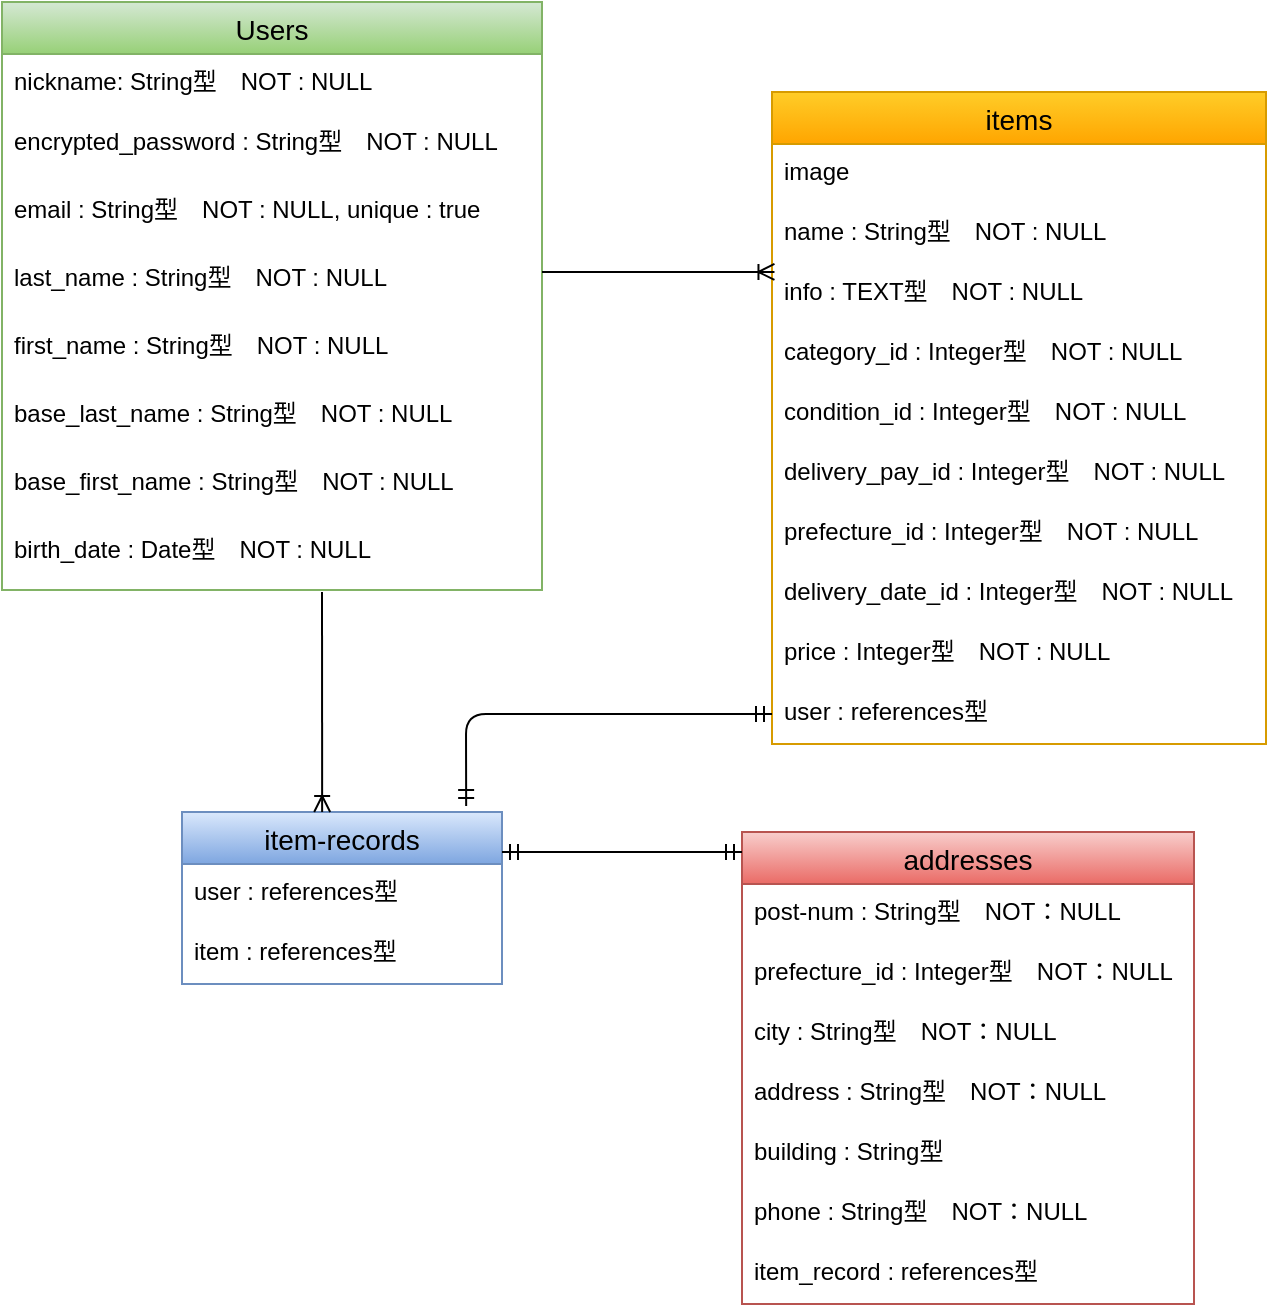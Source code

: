 <mxfile version="14.2.4" type="embed">
    <diagram id="Jnq8uzEg_NL541deuf7z" name="ページ1">
        <mxGraphModel dx="1072" dy="388" grid="1" gridSize="10" guides="1" tooltips="1" connect="1" arrows="1" fold="1" page="1" pageScale="1" pageWidth="827" pageHeight="1169" math="0" shadow="0">
            <root>
                <mxCell id="0"/>
                <mxCell id="1" parent="0"/>
                <mxCell id="2" value="Users" style="swimlane;fontStyle=0;childLayout=stackLayout;horizontal=1;startSize=26;horizontalStack=0;resizeParent=1;resizeParentMax=0;resizeLast=0;collapsible=1;marginBottom=0;align=center;fontSize=14;fillColor=#d5e8d4;strokeColor=#82b366;gradientColor=#97d077;" parent="1" vertex="1">
                    <mxGeometry x="40" y="25" width="270" height="294" as="geometry">
                        <mxRectangle x="10" y="40" width="70" height="26" as="alternateBounds"/>
                    </mxGeometry>
                </mxCell>
                <mxCell id="4" value="nickname: String型　NOT : NULL" style="text;strokeColor=none;fillColor=none;spacingLeft=4;spacingRight=4;overflow=hidden;rotatable=0;points=[[0,0.5],[1,0.5]];portConstraint=eastwest;fontSize=12;" parent="2" vertex="1">
                    <mxGeometry y="26" width="270" height="30" as="geometry"/>
                </mxCell>
                <mxCell id="5" value="encrypted_password : String型　NOT : NULL" style="text;strokeColor=none;fillColor=none;spacingLeft=4;spacingRight=4;overflow=hidden;rotatable=0;points=[[0,0.5],[1,0.5]];portConstraint=eastwest;fontSize=12;" parent="2" vertex="1">
                    <mxGeometry y="56" width="270" height="34" as="geometry"/>
                </mxCell>
                <mxCell id="9" value="email : String型　NOT : NULL, unique : true" style="text;strokeColor=none;fillColor=none;spacingLeft=4;spacingRight=4;overflow=hidden;rotatable=0;points=[[0,0.5],[1,0.5]];portConstraint=eastwest;fontSize=12;" parent="2" vertex="1">
                    <mxGeometry y="90" width="270" height="34" as="geometry"/>
                </mxCell>
                <mxCell id="10" value="last_name : String型　NOT : NULL" style="text;strokeColor=none;fillColor=none;spacingLeft=4;spacingRight=4;overflow=hidden;rotatable=0;points=[[0,0.5],[1,0.5]];portConstraint=eastwest;fontSize=12;" parent="2" vertex="1">
                    <mxGeometry y="124" width="270" height="34" as="geometry"/>
                </mxCell>
                <mxCell id="11" value="first_name : String型　NOT : NULL" style="text;strokeColor=none;fillColor=none;spacingLeft=4;spacingRight=4;overflow=hidden;rotatable=0;points=[[0,0.5],[1,0.5]];portConstraint=eastwest;fontSize=12;" parent="2" vertex="1">
                    <mxGeometry y="158" width="270" height="34" as="geometry"/>
                </mxCell>
                <mxCell id="13" value="base_last_name : String型　NOT : NULL" style="text;strokeColor=none;fillColor=none;spacingLeft=4;spacingRight=4;overflow=hidden;rotatable=0;points=[[0,0.5],[1,0.5]];portConstraint=eastwest;fontSize=12;" parent="2" vertex="1">
                    <mxGeometry y="192" width="270" height="34" as="geometry"/>
                </mxCell>
                <mxCell id="12" value="base_first_name : String型　NOT : NULL" style="text;strokeColor=none;fillColor=none;spacingLeft=4;spacingRight=4;overflow=hidden;rotatable=0;points=[[0,0.5],[1,0.5]];portConstraint=eastwest;fontSize=12;" parent="2" vertex="1">
                    <mxGeometry y="226" width="270" height="34" as="geometry"/>
                </mxCell>
                <mxCell id="15" value="birth_date : Date型　NOT : NULL" style="text;strokeColor=none;fillColor=none;spacingLeft=4;spacingRight=4;overflow=hidden;rotatable=0;points=[[0,0.5],[1,0.5]];portConstraint=eastwest;fontSize=12;" parent="2" vertex="1">
                    <mxGeometry y="260" width="270" height="34" as="geometry"/>
                </mxCell>
                <mxCell id="18" value="items" style="swimlane;fontStyle=0;childLayout=stackLayout;horizontal=1;startSize=26;horizontalStack=0;resizeParent=1;resizeParentMax=0;resizeLast=0;collapsible=1;marginBottom=0;align=center;fontSize=14;fillColor=#ffcd28;strokeColor=#d79b00;labelBackgroundColor=none;gradientColor=#ffa500;" parent="1" vertex="1">
                    <mxGeometry x="425" y="70" width="247" height="326" as="geometry"/>
                </mxCell>
                <mxCell id="19" value="image" style="text;strokeColor=none;fillColor=none;spacingLeft=4;spacingRight=4;overflow=hidden;rotatable=0;points=[[0,0.5],[1,0.5]];portConstraint=eastwest;fontSize=12;" parent="18" vertex="1">
                    <mxGeometry y="26" width="247" height="30" as="geometry"/>
                </mxCell>
                <mxCell id="32" value="name : String型　NOT : NULL" style="text;strokeColor=none;fillColor=none;spacingLeft=4;spacingRight=4;overflow=hidden;rotatable=0;points=[[0,0.5],[1,0.5]];portConstraint=eastwest;fontSize=12;" parent="18" vertex="1">
                    <mxGeometry y="56" width="247" height="30" as="geometry"/>
                </mxCell>
                <mxCell id="27" value="info : TEXT型　NOT : NULL" style="text;strokeColor=none;fillColor=none;spacingLeft=4;spacingRight=4;overflow=hidden;rotatable=0;points=[[0,0.5],[1,0.5]];portConstraint=eastwest;fontSize=12;" parent="18" vertex="1">
                    <mxGeometry y="86" width="247" height="30" as="geometry"/>
                </mxCell>
                <mxCell id="20" value="category_id : Integer型　NOT : NULL" style="text;strokeColor=none;fillColor=none;spacingLeft=4;spacingRight=4;overflow=hidden;rotatable=0;points=[[0,0.5],[1,0.5]];portConstraint=eastwest;fontSize=12;" parent="18" vertex="1">
                    <mxGeometry y="116" width="247" height="30" as="geometry"/>
                </mxCell>
                <mxCell id="28" value="condition_id : Integer型　NOT : NULL" style="text;strokeColor=none;fillColor=none;spacingLeft=4;spacingRight=4;overflow=hidden;rotatable=0;points=[[0,0.5],[1,0.5]];portConstraint=eastwest;fontSize=12;" parent="18" vertex="1">
                    <mxGeometry y="146" width="247" height="30" as="geometry"/>
                </mxCell>
                <mxCell id="29" value="delivery_pay_id : Integer型　NOT : NULL" style="text;strokeColor=none;fillColor=none;spacingLeft=4;spacingRight=4;overflow=hidden;rotatable=0;points=[[0,0.5],[1,0.5]];portConstraint=eastwest;fontSize=12;" parent="18" vertex="1">
                    <mxGeometry y="176" width="247" height="30" as="geometry"/>
                </mxCell>
                <mxCell id="42" value="prefecture_id : Integer型　NOT : NULL" style="text;strokeColor=none;fillColor=none;spacingLeft=4;spacingRight=4;overflow=hidden;rotatable=0;points=[[0,0.5],[1,0.5]];portConstraint=eastwest;fontSize=12;" parent="18" vertex="1">
                    <mxGeometry y="206" width="247" height="30" as="geometry"/>
                </mxCell>
                <mxCell id="43" value="delivery_date_id : Integer型　NOT : NULL" style="text;strokeColor=none;fillColor=none;spacingLeft=4;spacingRight=4;overflow=hidden;rotatable=0;points=[[0,0.5],[1,0.5]];portConstraint=eastwest;fontSize=12;" parent="18" vertex="1">
                    <mxGeometry y="236" width="247" height="30" as="geometry"/>
                </mxCell>
                <mxCell id="21" value="price : Integer型　NOT : NULL" style="text;strokeColor=none;fillColor=none;spacingLeft=4;spacingRight=4;overflow=hidden;rotatable=0;points=[[0,0.5],[1,0.5]];portConstraint=eastwest;fontSize=12;" parent="18" vertex="1">
                    <mxGeometry y="266" width="247" height="30" as="geometry"/>
                </mxCell>
                <mxCell id="31" value="user : references型" style="text;strokeColor=none;fillColor=none;spacingLeft=4;spacingRight=4;overflow=hidden;rotatable=0;points=[[0,0.5],[1,0.5]];portConstraint=eastwest;fontSize=12;" parent="18" vertex="1">
                    <mxGeometry y="296" width="247" height="30" as="geometry"/>
                </mxCell>
                <mxCell id="23" value="addresses" style="swimlane;fontStyle=0;childLayout=stackLayout;horizontal=1;startSize=26;horizontalStack=0;resizeParent=1;resizeParentMax=0;resizeLast=0;collapsible=1;marginBottom=0;align=center;fontSize=14;gradientColor=#ea6b66;fillColor=#f8cecc;strokeColor=#b85450;" parent="1" vertex="1">
                    <mxGeometry x="410" y="440" width="226" height="236" as="geometry"/>
                </mxCell>
                <mxCell id="34" value="post-num : String型　NOT：NULL" style="text;strokeColor=none;fillColor=none;spacingLeft=4;spacingRight=4;overflow=hidden;rotatable=0;points=[[0,0.5],[1,0.5]];portConstraint=eastwest;fontSize=12;" parent="23" vertex="1">
                    <mxGeometry y="26" width="226" height="30" as="geometry"/>
                </mxCell>
                <mxCell id="33" value="prefecture_id : Integer型　NOT：NULL" style="text;strokeColor=none;fillColor=none;spacingLeft=4;spacingRight=4;overflow=hidden;rotatable=0;points=[[0,0.5],[1,0.5]];portConstraint=eastwest;fontSize=12;" parent="23" vertex="1">
                    <mxGeometry y="56" width="226" height="30" as="geometry"/>
                </mxCell>
                <mxCell id="35" value="city : String型　NOT：NULL" style="text;strokeColor=none;fillColor=none;spacingLeft=4;spacingRight=4;overflow=hidden;rotatable=0;points=[[0,0.5],[1,0.5]];portConstraint=eastwest;fontSize=12;" parent="23" vertex="1">
                    <mxGeometry y="86" width="226" height="30" as="geometry"/>
                </mxCell>
                <mxCell id="36" value="address : String型　NOT：NULL" style="text;strokeColor=none;fillColor=none;spacingLeft=4;spacingRight=4;overflow=hidden;rotatable=0;points=[[0,0.5],[1,0.5]];portConstraint=eastwest;fontSize=12;" parent="23" vertex="1">
                    <mxGeometry y="116" width="226" height="30" as="geometry"/>
                </mxCell>
                <mxCell id="37" value="building : String型" style="text;strokeColor=none;fillColor=none;spacingLeft=4;spacingRight=4;overflow=hidden;rotatable=0;points=[[0,0.5],[1,0.5]];portConstraint=eastwest;fontSize=12;" parent="23" vertex="1">
                    <mxGeometry y="146" width="226" height="30" as="geometry"/>
                </mxCell>
                <mxCell id="38" value="phone : String型　NOT：NULL" style="text;strokeColor=none;fillColor=none;spacingLeft=4;spacingRight=4;overflow=hidden;rotatable=0;points=[[0,0.5],[1,0.5]];portConstraint=eastwest;fontSize=12;" parent="23" vertex="1">
                    <mxGeometry y="176" width="226" height="30" as="geometry"/>
                </mxCell>
                <mxCell id="53" value="item_record : references型" style="text;strokeColor=none;fillColor=none;spacingLeft=4;spacingRight=4;overflow=hidden;rotatable=0;points=[[0,0.5],[1,0.5]];portConstraint=eastwest;fontSize=12;" parent="23" vertex="1">
                    <mxGeometry y="206" width="226" height="30" as="geometry"/>
                </mxCell>
                <mxCell id="39" value="" style="edgeStyle=entityRelationEdgeStyle;fontSize=12;html=1;endArrow=ERoneToMany;entryX=0.005;entryY=0.133;entryDx=0;entryDy=0;entryPerimeter=0;" parent="1" target="27" edge="1">
                    <mxGeometry width="100" height="100" relative="1" as="geometry">
                        <mxPoint x="310" y="160" as="sourcePoint"/>
                        <mxPoint x="330" y="160" as="targetPoint"/>
                    </mxGeometry>
                </mxCell>
                <mxCell id="41" value="" style="fontSize=12;html=1;endArrow=ERmandOne;startArrow=ERmandOne;entryX=0;entryY=0.5;entryDx=0;entryDy=0;exitX=0.888;exitY=-0.035;exitDx=0;exitDy=0;exitPerimeter=0;" parent="1" source="44" target="31" edge="1">
                    <mxGeometry width="100" height="100" relative="1" as="geometry">
                        <mxPoint x="260" y="390" as="sourcePoint"/>
                        <mxPoint x="390" y="361" as="targetPoint"/>
                        <Array as="points">
                            <mxPoint x="272" y="381"/>
                        </Array>
                    </mxGeometry>
                </mxCell>
                <mxCell id="44" value="item-records" style="swimlane;fontStyle=0;childLayout=stackLayout;horizontal=1;startSize=26;horizontalStack=0;resizeParent=1;resizeParentMax=0;resizeLast=0;collapsible=1;marginBottom=0;align=center;fontSize=14;gradientColor=#7ea6e0;fillColor=#dae8fc;strokeColor=#6c8ebf;" parent="1" vertex="1">
                    <mxGeometry x="130" y="430" width="160" height="86" as="geometry"/>
                </mxCell>
                <mxCell id="45" value="user : references型" style="text;strokeColor=none;fillColor=none;spacingLeft=4;spacingRight=4;overflow=hidden;rotatable=0;points=[[0,0.5],[1,0.5]];portConstraint=eastwest;fontSize=12;" parent="44" vertex="1">
                    <mxGeometry y="26" width="160" height="30" as="geometry"/>
                </mxCell>
                <mxCell id="46" value="item : references型" style="text;strokeColor=none;fillColor=none;spacingLeft=4;spacingRight=4;overflow=hidden;rotatable=0;points=[[0,0.5],[1,0.5]];portConstraint=eastwest;fontSize=12;" parent="44" vertex="1">
                    <mxGeometry y="56" width="160" height="30" as="geometry"/>
                </mxCell>
                <mxCell id="48" value="" style="edgeStyle=entityRelationEdgeStyle;fontSize=12;html=1;endArrow=ERmandOne;startArrow=ERmandOne;" parent="1" edge="1">
                    <mxGeometry width="100" height="100" relative="1" as="geometry">
                        <mxPoint x="290" y="450" as="sourcePoint"/>
                        <mxPoint x="410" y="450" as="targetPoint"/>
                    </mxGeometry>
                </mxCell>
                <mxCell id="51" value="" style="fontSize=12;html=1;endArrow=ERoneToMany;entryX=0.438;entryY=0;entryDx=0;entryDy=0;entryPerimeter=0;" parent="1" target="44" edge="1">
                    <mxGeometry width="100" height="100" relative="1" as="geometry">
                        <mxPoint x="200" y="320" as="sourcePoint"/>
                        <mxPoint x="220" y="410" as="targetPoint"/>
                        <Array as="points"/>
                    </mxGeometry>
                </mxCell>
            </root>
        </mxGraphModel>
    </diagram>
</mxfile>
